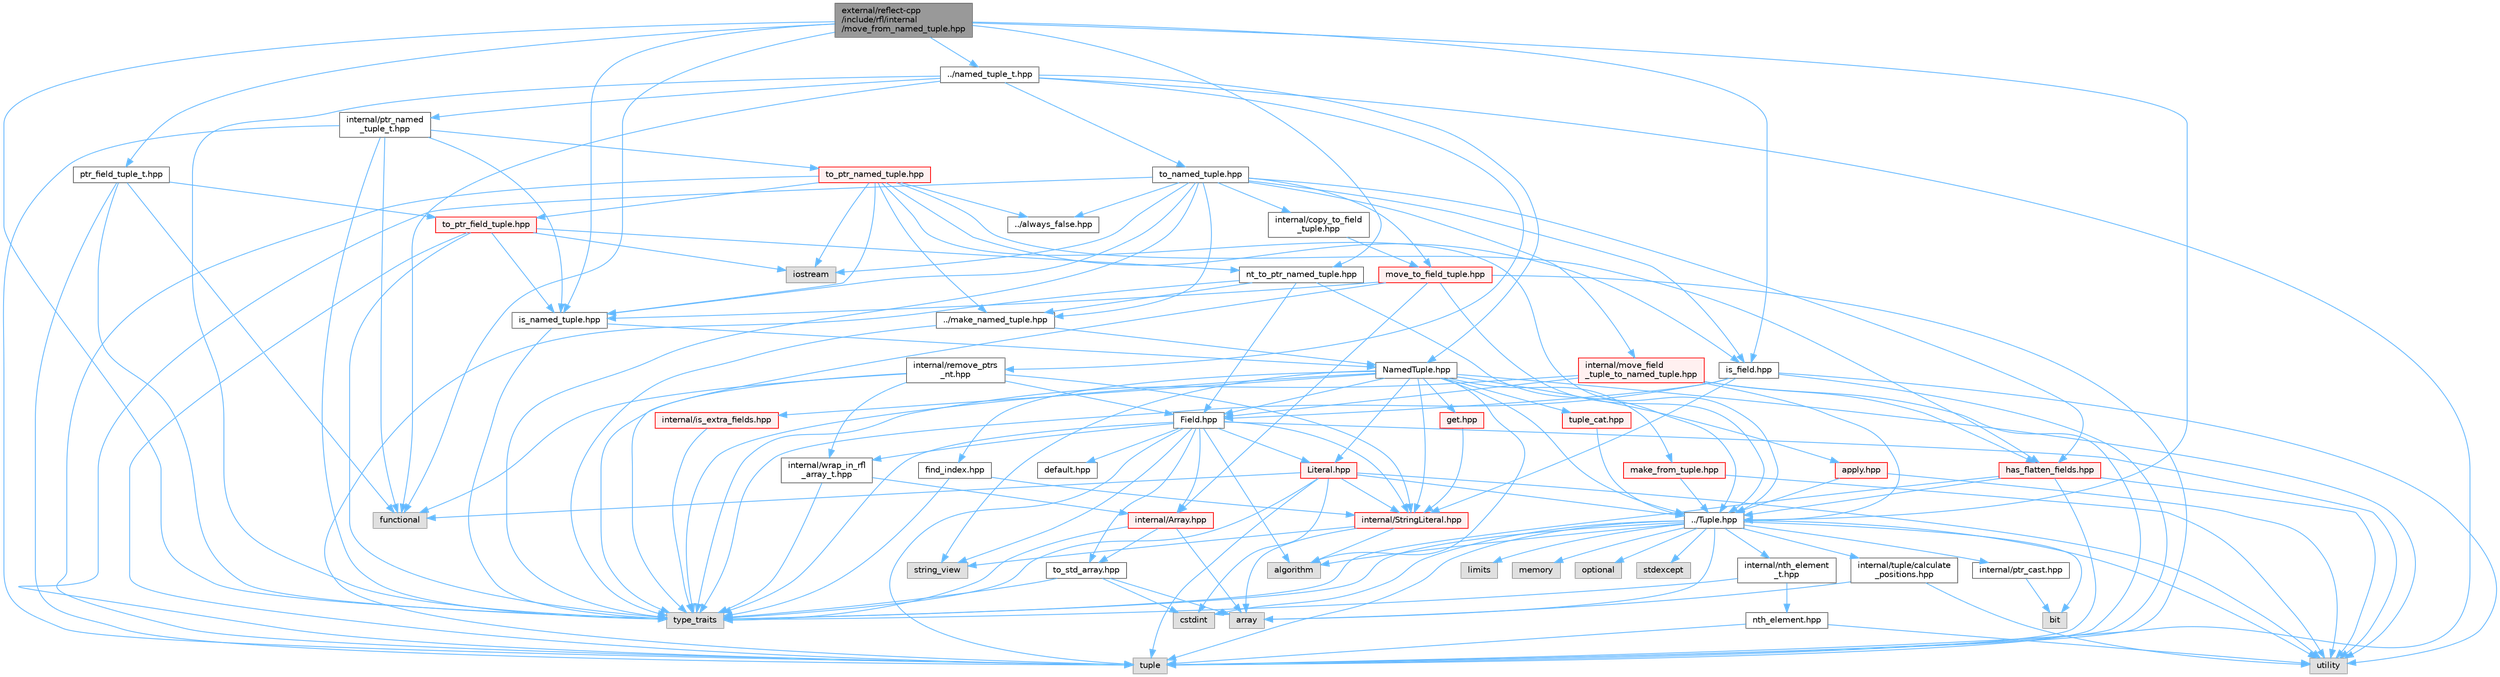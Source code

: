digraph "external/reflect-cpp/include/rfl/internal/move_from_named_tuple.hpp"
{
 // LATEX_PDF_SIZE
  bgcolor="transparent";
  edge [fontname=Helvetica,fontsize=10,labelfontname=Helvetica,labelfontsize=10];
  node [fontname=Helvetica,fontsize=10,shape=box,height=0.2,width=0.4];
  Node1 [id="Node000001",label="external/reflect-cpp\l/include/rfl/internal\l/move_from_named_tuple.hpp",height=0.2,width=0.4,color="gray40", fillcolor="grey60", style="filled", fontcolor="black",tooltip=" "];
  Node1 -> Node2 [id="edge1_Node000001_Node000002",color="steelblue1",style="solid",tooltip=" "];
  Node2 [id="Node000002",label="functional",height=0.2,width=0.4,color="grey60", fillcolor="#E0E0E0", style="filled",tooltip=" "];
  Node1 -> Node3 [id="edge2_Node000001_Node000003",color="steelblue1",style="solid",tooltip=" "];
  Node3 [id="Node000003",label="type_traits",height=0.2,width=0.4,color="grey60", fillcolor="#E0E0E0", style="filled",tooltip=" "];
  Node1 -> Node4 [id="edge3_Node000001_Node000004",color="steelblue1",style="solid",tooltip=" "];
  Node4 [id="Node000004",label="../Tuple.hpp",height=0.2,width=0.4,color="grey40", fillcolor="white", style="filled",URL="$_tuple_8hpp.html",tooltip=" "];
  Node4 -> Node5 [id="edge4_Node000004_Node000005",color="steelblue1",style="solid",tooltip=" "];
  Node5 [id="Node000005",label="algorithm",height=0.2,width=0.4,color="grey60", fillcolor="#E0E0E0", style="filled",tooltip=" "];
  Node4 -> Node6 [id="edge5_Node000004_Node000006",color="steelblue1",style="solid",tooltip=" "];
  Node6 [id="Node000006",label="array",height=0.2,width=0.4,color="grey60", fillcolor="#E0E0E0", style="filled",tooltip=" "];
  Node4 -> Node7 [id="edge6_Node000004_Node000007",color="steelblue1",style="solid",tooltip=" "];
  Node7 [id="Node000007",label="bit",height=0.2,width=0.4,color="grey60", fillcolor="#E0E0E0", style="filled",tooltip=" "];
  Node4 -> Node8 [id="edge7_Node000004_Node000008",color="steelblue1",style="solid",tooltip=" "];
  Node8 [id="Node000008",label="cstdint",height=0.2,width=0.4,color="grey60", fillcolor="#E0E0E0", style="filled",tooltip=" "];
  Node4 -> Node9 [id="edge8_Node000004_Node000009",color="steelblue1",style="solid",tooltip=" "];
  Node9 [id="Node000009",label="limits",height=0.2,width=0.4,color="grey60", fillcolor="#E0E0E0", style="filled",tooltip=" "];
  Node4 -> Node10 [id="edge9_Node000004_Node000010",color="steelblue1",style="solid",tooltip=" "];
  Node10 [id="Node000010",label="memory",height=0.2,width=0.4,color="grey60", fillcolor="#E0E0E0", style="filled",tooltip=" "];
  Node4 -> Node11 [id="edge10_Node000004_Node000011",color="steelblue1",style="solid",tooltip=" "];
  Node11 [id="Node000011",label="optional",height=0.2,width=0.4,color="grey60", fillcolor="#E0E0E0", style="filled",tooltip=" "];
  Node4 -> Node12 [id="edge11_Node000004_Node000012",color="steelblue1",style="solid",tooltip=" "];
  Node12 [id="Node000012",label="stdexcept",height=0.2,width=0.4,color="grey60", fillcolor="#E0E0E0", style="filled",tooltip=" "];
  Node4 -> Node13 [id="edge12_Node000004_Node000013",color="steelblue1",style="solid",tooltip=" "];
  Node13 [id="Node000013",label="tuple",height=0.2,width=0.4,color="grey60", fillcolor="#E0E0E0", style="filled",tooltip=" "];
  Node4 -> Node3 [id="edge13_Node000004_Node000003",color="steelblue1",style="solid",tooltip=" "];
  Node4 -> Node14 [id="edge14_Node000004_Node000014",color="steelblue1",style="solid",tooltip=" "];
  Node14 [id="Node000014",label="utility",height=0.2,width=0.4,color="grey60", fillcolor="#E0E0E0", style="filled",tooltip=" "];
  Node4 -> Node15 [id="edge15_Node000004_Node000015",color="steelblue1",style="solid",tooltip=" "];
  Node15 [id="Node000015",label="internal/nth_element\l_t.hpp",height=0.2,width=0.4,color="grey40", fillcolor="white", style="filled",URL="$nth__element__t_8hpp.html",tooltip=" "];
  Node15 -> Node3 [id="edge16_Node000015_Node000003",color="steelblue1",style="solid",tooltip=" "];
  Node15 -> Node16 [id="edge17_Node000015_Node000016",color="steelblue1",style="solid",tooltip=" "];
  Node16 [id="Node000016",label="nth_element.hpp",height=0.2,width=0.4,color="grey40", fillcolor="white", style="filled",URL="$nth__element_8hpp.html",tooltip=" "];
  Node16 -> Node13 [id="edge18_Node000016_Node000013",color="steelblue1",style="solid",tooltip=" "];
  Node16 -> Node14 [id="edge19_Node000016_Node000014",color="steelblue1",style="solid",tooltip=" "];
  Node4 -> Node17 [id="edge20_Node000004_Node000017",color="steelblue1",style="solid",tooltip=" "];
  Node17 [id="Node000017",label="internal/ptr_cast.hpp",height=0.2,width=0.4,color="grey40", fillcolor="white", style="filled",URL="$ptr__cast_8hpp.html",tooltip=" "];
  Node17 -> Node7 [id="edge21_Node000017_Node000007",color="steelblue1",style="solid",tooltip=" "];
  Node4 -> Node18 [id="edge22_Node000004_Node000018",color="steelblue1",style="solid",tooltip=" "];
  Node18 [id="Node000018",label="internal/tuple/calculate\l_positions.hpp",height=0.2,width=0.4,color="grey40", fillcolor="white", style="filled",URL="$calculate__positions_8hpp.html",tooltip=" "];
  Node18 -> Node6 [id="edge23_Node000018_Node000006",color="steelblue1",style="solid",tooltip=" "];
  Node18 -> Node14 [id="edge24_Node000018_Node000014",color="steelblue1",style="solid",tooltip=" "];
  Node1 -> Node19 [id="edge25_Node000001_Node000019",color="steelblue1",style="solid",tooltip=" "];
  Node19 [id="Node000019",label="../named_tuple_t.hpp",height=0.2,width=0.4,color="grey40", fillcolor="white", style="filled",URL="$named__tuple__t_8hpp.html",tooltip=" "];
  Node19 -> Node2 [id="edge26_Node000019_Node000002",color="steelblue1",style="solid",tooltip=" "];
  Node19 -> Node13 [id="edge27_Node000019_Node000013",color="steelblue1",style="solid",tooltip=" "];
  Node19 -> Node3 [id="edge28_Node000019_Node000003",color="steelblue1",style="solid",tooltip=" "];
  Node19 -> Node20 [id="edge29_Node000019_Node000020",color="steelblue1",style="solid",tooltip=" "];
  Node20 [id="Node000020",label="NamedTuple.hpp",height=0.2,width=0.4,color="grey40", fillcolor="white", style="filled",URL="$_named_tuple_8hpp.html",tooltip=" "];
  Node20 -> Node5 [id="edge30_Node000020_Node000005",color="steelblue1",style="solid",tooltip=" "];
  Node20 -> Node21 [id="edge31_Node000020_Node000021",color="steelblue1",style="solid",tooltip=" "];
  Node21 [id="Node000021",label="string_view",height=0.2,width=0.4,color="grey60", fillcolor="#E0E0E0", style="filled",tooltip=" "];
  Node20 -> Node3 [id="edge32_Node000020_Node000003",color="steelblue1",style="solid",tooltip=" "];
  Node20 -> Node14 [id="edge33_Node000020_Node000014",color="steelblue1",style="solid",tooltip=" "];
  Node20 -> Node22 [id="edge34_Node000020_Node000022",color="steelblue1",style="solid",tooltip=" "];
  Node22 [id="Node000022",label="Field.hpp",height=0.2,width=0.4,color="grey40", fillcolor="white", style="filled",URL="$_field_8hpp.html",tooltip=" "];
  Node22 -> Node5 [id="edge35_Node000022_Node000005",color="steelblue1",style="solid",tooltip=" "];
  Node22 -> Node21 [id="edge36_Node000022_Node000021",color="steelblue1",style="solid",tooltip=" "];
  Node22 -> Node13 [id="edge37_Node000022_Node000013",color="steelblue1",style="solid",tooltip=" "];
  Node22 -> Node3 [id="edge38_Node000022_Node000003",color="steelblue1",style="solid",tooltip=" "];
  Node22 -> Node14 [id="edge39_Node000022_Node000014",color="steelblue1",style="solid",tooltip=" "];
  Node22 -> Node23 [id="edge40_Node000022_Node000023",color="steelblue1",style="solid",tooltip=" "];
  Node23 [id="Node000023",label="Literal.hpp",height=0.2,width=0.4,color="red", fillcolor="#FFF0F0", style="filled",URL="$_literal_8hpp.html",tooltip=" "];
  Node23 -> Node8 [id="edge41_Node000023_Node000008",color="steelblue1",style="solid",tooltip=" "];
  Node23 -> Node2 [id="edge42_Node000023_Node000002",color="steelblue1",style="solid",tooltip=" "];
  Node23 -> Node13 [id="edge43_Node000023_Node000013",color="steelblue1",style="solid",tooltip=" "];
  Node23 -> Node3 [id="edge44_Node000023_Node000003",color="steelblue1",style="solid",tooltip=" "];
  Node23 -> Node14 [id="edge45_Node000023_Node000014",color="steelblue1",style="solid",tooltip=" "];
  Node23 -> Node4 [id="edge46_Node000023_Node000004",color="steelblue1",style="solid",tooltip=" "];
  Node23 -> Node30 [id="edge47_Node000023_Node000030",color="steelblue1",style="solid",tooltip=" "];
  Node30 [id="Node000030",label="internal/StringLiteral.hpp",height=0.2,width=0.4,color="red", fillcolor="#FFF0F0", style="filled",URL="$_string_literal_8hpp.html",tooltip=" "];
  Node30 -> Node5 [id="edge48_Node000030_Node000005",color="steelblue1",style="solid",tooltip=" "];
  Node30 -> Node6 [id="edge49_Node000030_Node000006",color="steelblue1",style="solid",tooltip=" "];
  Node30 -> Node21 [id="edge50_Node000030_Node000021",color="steelblue1",style="solid",tooltip=" "];
  Node22 -> Node32 [id="edge51_Node000022_Node000032",color="steelblue1",style="solid",tooltip=" "];
  Node32 [id="Node000032",label="default.hpp",height=0.2,width=0.4,color="grey40", fillcolor="white", style="filled",URL="$default_8hpp.html",tooltip=" "];
  Node22 -> Node33 [id="edge52_Node000022_Node000033",color="steelblue1",style="solid",tooltip=" "];
  Node33 [id="Node000033",label="internal/Array.hpp",height=0.2,width=0.4,color="red", fillcolor="#FFF0F0", style="filled",URL="$_array_8hpp.html",tooltip=" "];
  Node33 -> Node6 [id="edge53_Node000033_Node000006",color="steelblue1",style="solid",tooltip=" "];
  Node33 -> Node3 [id="edge54_Node000033_Node000003",color="steelblue1",style="solid",tooltip=" "];
  Node33 -> Node35 [id="edge55_Node000033_Node000035",color="steelblue1",style="solid",tooltip=" "];
  Node35 [id="Node000035",label="to_std_array.hpp",height=0.2,width=0.4,color="grey40", fillcolor="white", style="filled",URL="$to__std__array_8hpp.html",tooltip=" "];
  Node35 -> Node6 [id="edge56_Node000035_Node000006",color="steelblue1",style="solid",tooltip=" "];
  Node35 -> Node8 [id="edge57_Node000035_Node000008",color="steelblue1",style="solid",tooltip=" "];
  Node35 -> Node3 [id="edge58_Node000035_Node000003",color="steelblue1",style="solid",tooltip=" "];
  Node22 -> Node30 [id="edge59_Node000022_Node000030",color="steelblue1",style="solid",tooltip=" "];
  Node22 -> Node35 [id="edge60_Node000022_Node000035",color="steelblue1",style="solid",tooltip=" "];
  Node22 -> Node36 [id="edge61_Node000022_Node000036",color="steelblue1",style="solid",tooltip=" "];
  Node36 [id="Node000036",label="internal/wrap_in_rfl\l_array_t.hpp",height=0.2,width=0.4,color="grey40", fillcolor="white", style="filled",URL="$wrap__in__rfl__array__t_8hpp.html",tooltip=" "];
  Node36 -> Node3 [id="edge62_Node000036_Node000003",color="steelblue1",style="solid",tooltip=" "];
  Node36 -> Node33 [id="edge63_Node000036_Node000033",color="steelblue1",style="solid",tooltip=" "];
  Node20 -> Node23 [id="edge64_Node000020_Node000023",color="steelblue1",style="solid",tooltip=" "];
  Node20 -> Node4 [id="edge65_Node000020_Node000004",color="steelblue1",style="solid",tooltip=" "];
  Node20 -> Node37 [id="edge66_Node000020_Node000037",color="steelblue1",style="solid",tooltip=" "];
  Node37 [id="Node000037",label="apply.hpp",height=0.2,width=0.4,color="red", fillcolor="#FFF0F0", style="filled",URL="$apply_8hpp.html",tooltip=" "];
  Node37 -> Node14 [id="edge67_Node000037_Node000014",color="steelblue1",style="solid",tooltip=" "];
  Node37 -> Node4 [id="edge68_Node000037_Node000004",color="steelblue1",style="solid",tooltip=" "];
  Node20 -> Node39 [id="edge69_Node000020_Node000039",color="steelblue1",style="solid",tooltip=" "];
  Node39 [id="Node000039",label="get.hpp",height=0.2,width=0.4,color="red", fillcolor="#FFF0F0", style="filled",URL="$get_8hpp.html",tooltip=" "];
  Node39 -> Node30 [id="edge70_Node000039_Node000030",color="steelblue1",style="solid",tooltip=" "];
  Node20 -> Node30 [id="edge71_Node000020_Node000030",color="steelblue1",style="solid",tooltip=" "];
  Node20 -> Node42 [id="edge72_Node000020_Node000042",color="steelblue1",style="solid",tooltip=" "];
  Node42 [id="Node000042",label="find_index.hpp",height=0.2,width=0.4,color="grey40", fillcolor="white", style="filled",URL="$find__index_8hpp.html",tooltip=" "];
  Node42 -> Node3 [id="edge73_Node000042_Node000003",color="steelblue1",style="solid",tooltip=" "];
  Node42 -> Node30 [id="edge74_Node000042_Node000030",color="steelblue1",style="solid",tooltip=" "];
  Node20 -> Node43 [id="edge75_Node000020_Node000043",color="steelblue1",style="solid",tooltip=" "];
  Node43 [id="Node000043",label="internal/is_extra_fields.hpp",height=0.2,width=0.4,color="red", fillcolor="#FFF0F0", style="filled",URL="$is__extra__fields_8hpp.html",tooltip=" "];
  Node43 -> Node3 [id="edge76_Node000043_Node000003",color="steelblue1",style="solid",tooltip=" "];
  Node20 -> Node46 [id="edge77_Node000020_Node000046",color="steelblue1",style="solid",tooltip=" "];
  Node46 [id="Node000046",label="make_from_tuple.hpp",height=0.2,width=0.4,color="red", fillcolor="#FFF0F0", style="filled",URL="$make__from__tuple_8hpp.html",tooltip=" "];
  Node46 -> Node14 [id="edge78_Node000046_Node000014",color="steelblue1",style="solid",tooltip=" "];
  Node46 -> Node4 [id="edge79_Node000046_Node000004",color="steelblue1",style="solid",tooltip=" "];
  Node20 -> Node48 [id="edge80_Node000020_Node000048",color="steelblue1",style="solid",tooltip=" "];
  Node48 [id="Node000048",label="tuple_cat.hpp",height=0.2,width=0.4,color="red", fillcolor="#FFF0F0", style="filled",URL="$tuple__cat_8hpp.html",tooltip=" "];
  Node48 -> Node4 [id="edge81_Node000048_Node000004",color="steelblue1",style="solid",tooltip=" "];
  Node19 -> Node50 [id="edge82_Node000019_Node000050",color="steelblue1",style="solid",tooltip=" "];
  Node50 [id="Node000050",label="internal/ptr_named\l_tuple_t.hpp",height=0.2,width=0.4,color="grey40", fillcolor="white", style="filled",URL="$ptr__named__tuple__t_8hpp.html",tooltip=" "];
  Node50 -> Node2 [id="edge83_Node000050_Node000002",color="steelblue1",style="solid",tooltip=" "];
  Node50 -> Node13 [id="edge84_Node000050_Node000013",color="steelblue1",style="solid",tooltip=" "];
  Node50 -> Node3 [id="edge85_Node000050_Node000003",color="steelblue1",style="solid",tooltip=" "];
  Node50 -> Node51 [id="edge86_Node000050_Node000051",color="steelblue1",style="solid",tooltip=" "];
  Node51 [id="Node000051",label="is_named_tuple.hpp",height=0.2,width=0.4,color="grey40", fillcolor="white", style="filled",URL="$is__named__tuple_8hpp.html",tooltip=" "];
  Node51 -> Node3 [id="edge87_Node000051_Node000003",color="steelblue1",style="solid",tooltip=" "];
  Node51 -> Node20 [id="edge88_Node000051_Node000020",color="steelblue1",style="solid",tooltip=" "];
  Node50 -> Node52 [id="edge89_Node000050_Node000052",color="steelblue1",style="solid",tooltip=" "];
  Node52 [id="Node000052",label="to_ptr_named_tuple.hpp",height=0.2,width=0.4,color="red", fillcolor="#FFF0F0", style="filled",URL="$to__ptr__named__tuple_8hpp.html",tooltip=" "];
  Node52 -> Node28 [id="edge90_Node000052_Node000028",color="steelblue1",style="solid",tooltip=" "];
  Node28 [id="Node000028",label="iostream",height=0.2,width=0.4,color="grey60", fillcolor="#E0E0E0", style="filled",tooltip=" "];
  Node52 -> Node13 [id="edge91_Node000052_Node000013",color="steelblue1",style="solid",tooltip=" "];
  Node52 -> Node4 [id="edge92_Node000052_Node000004",color="steelblue1",style="solid",tooltip=" "];
  Node52 -> Node53 [id="edge93_Node000052_Node000053",color="steelblue1",style="solid",tooltip=" "];
  Node53 [id="Node000053",label="../always_false.hpp",height=0.2,width=0.4,color="grey40", fillcolor="white", style="filled",URL="$always__false_8hpp.html",tooltip=" "];
  Node52 -> Node63 [id="edge94_Node000052_Node000063",color="steelblue1",style="solid",tooltip=" "];
  Node63 [id="Node000063",label="../make_named_tuple.hpp",height=0.2,width=0.4,color="grey40", fillcolor="white", style="filled",URL="$make__named__tuple_8hpp.html",tooltip=" "];
  Node63 -> Node3 [id="edge95_Node000063_Node000003",color="steelblue1",style="solid",tooltip=" "];
  Node63 -> Node20 [id="edge96_Node000063_Node000020",color="steelblue1",style="solid",tooltip=" "];
  Node52 -> Node73 [id="edge97_Node000052_Node000073",color="steelblue1",style="solid",tooltip=" "];
  Node73 [id="Node000073",label="has_flatten_fields.hpp",height=0.2,width=0.4,color="red", fillcolor="#FFF0F0", style="filled",URL="$has__flatten__fields_8hpp.html",tooltip=" "];
  Node73 -> Node13 [id="edge98_Node000073_Node000013",color="steelblue1",style="solid",tooltip=" "];
  Node73 -> Node3 [id="edge99_Node000073_Node000003",color="steelblue1",style="solid",tooltip=" "];
  Node73 -> Node14 [id="edge100_Node000073_Node000014",color="steelblue1",style="solid",tooltip=" "];
  Node73 -> Node4 [id="edge101_Node000073_Node000004",color="steelblue1",style="solid",tooltip=" "];
  Node52 -> Node68 [id="edge102_Node000052_Node000068",color="steelblue1",style="solid",tooltip=" "];
  Node68 [id="Node000068",label="is_field.hpp",height=0.2,width=0.4,color="grey40", fillcolor="white", style="filled",URL="$is__field_8hpp.html",tooltip=" "];
  Node68 -> Node13 [id="edge103_Node000068_Node000013",color="steelblue1",style="solid",tooltip=" "];
  Node68 -> Node3 [id="edge104_Node000068_Node000003",color="steelblue1",style="solid",tooltip=" "];
  Node68 -> Node14 [id="edge105_Node000068_Node000014",color="steelblue1",style="solid",tooltip=" "];
  Node68 -> Node22 [id="edge106_Node000068_Node000022",color="steelblue1",style="solid",tooltip=" "];
  Node68 -> Node30 [id="edge107_Node000068_Node000030",color="steelblue1",style="solid",tooltip=" "];
  Node52 -> Node51 [id="edge108_Node000052_Node000051",color="steelblue1",style="solid",tooltip=" "];
  Node52 -> Node76 [id="edge109_Node000052_Node000076",color="steelblue1",style="solid",tooltip=" "];
  Node76 [id="Node000076",label="to_ptr_field_tuple.hpp",height=0.2,width=0.4,color="red", fillcolor="#FFF0F0", style="filled",URL="$to__ptr__field__tuple_8hpp.html",tooltip=" "];
  Node76 -> Node28 [id="edge110_Node000076_Node000028",color="steelblue1",style="solid",tooltip=" "];
  Node76 -> Node13 [id="edge111_Node000076_Node000013",color="steelblue1",style="solid",tooltip=" "];
  Node76 -> Node3 [id="edge112_Node000076_Node000003",color="steelblue1",style="solid",tooltip=" "];
  Node76 -> Node51 [id="edge113_Node000076_Node000051",color="steelblue1",style="solid",tooltip=" "];
  Node76 -> Node77 [id="edge114_Node000076_Node000077",color="steelblue1",style="solid",tooltip=" "];
  Node77 [id="Node000077",label="nt_to_ptr_named_tuple.hpp",height=0.2,width=0.4,color="grey40", fillcolor="white", style="filled",URL="$nt__to__ptr__named__tuple_8hpp.html",tooltip=" "];
  Node77 -> Node13 [id="edge115_Node000077_Node000013",color="steelblue1",style="solid",tooltip=" "];
  Node77 -> Node22 [id="edge116_Node000077_Node000022",color="steelblue1",style="solid",tooltip=" "];
  Node77 -> Node4 [id="edge117_Node000077_Node000004",color="steelblue1",style="solid",tooltip=" "];
  Node77 -> Node63 [id="edge118_Node000077_Node000063",color="steelblue1",style="solid",tooltip=" "];
  Node19 -> Node81 [id="edge119_Node000019_Node000081",color="steelblue1",style="solid",tooltip=" "];
  Node81 [id="Node000081",label="internal/remove_ptrs\l_nt.hpp",height=0.2,width=0.4,color="grey40", fillcolor="white", style="filled",URL="$remove__ptrs__nt_8hpp.html",tooltip=" "];
  Node81 -> Node2 [id="edge120_Node000081_Node000002",color="steelblue1",style="solid",tooltip=" "];
  Node81 -> Node3 [id="edge121_Node000081_Node000003",color="steelblue1",style="solid",tooltip=" "];
  Node81 -> Node22 [id="edge122_Node000081_Node000022",color="steelblue1",style="solid",tooltip=" "];
  Node81 -> Node30 [id="edge123_Node000081_Node000030",color="steelblue1",style="solid",tooltip=" "];
  Node81 -> Node36 [id="edge124_Node000081_Node000036",color="steelblue1",style="solid",tooltip=" "];
  Node19 -> Node82 [id="edge125_Node000019_Node000082",color="steelblue1",style="solid",tooltip=" "];
  Node82 [id="Node000082",label="to_named_tuple.hpp",height=0.2,width=0.4,color="grey40", fillcolor="white", style="filled",URL="$to__named__tuple_8hpp.html",tooltip=" "];
  Node82 -> Node28 [id="edge126_Node000082_Node000028",color="steelblue1",style="solid",tooltip=" "];
  Node82 -> Node13 [id="edge127_Node000082_Node000013",color="steelblue1",style="solid",tooltip=" "];
  Node82 -> Node3 [id="edge128_Node000082_Node000003",color="steelblue1",style="solid",tooltip=" "];
  Node82 -> Node53 [id="edge129_Node000082_Node000053",color="steelblue1",style="solid",tooltip=" "];
  Node82 -> Node83 [id="edge130_Node000082_Node000083",color="steelblue1",style="solid",tooltip=" "];
  Node83 [id="Node000083",label="internal/copy_to_field\l_tuple.hpp",height=0.2,width=0.4,color="grey40", fillcolor="white", style="filled",URL="$copy__to__field__tuple_8hpp.html",tooltip=" "];
  Node83 -> Node84 [id="edge131_Node000083_Node000084",color="steelblue1",style="solid",tooltip=" "];
  Node84 [id="Node000084",label="move_to_field_tuple.hpp",height=0.2,width=0.4,color="red", fillcolor="#FFF0F0", style="filled",URL="$move__to__field__tuple_8hpp.html",tooltip=" "];
  Node84 -> Node13 [id="edge132_Node000084_Node000013",color="steelblue1",style="solid",tooltip=" "];
  Node84 -> Node3 [id="edge133_Node000084_Node000003",color="steelblue1",style="solid",tooltip=" "];
  Node84 -> Node4 [id="edge134_Node000084_Node000004",color="steelblue1",style="solid",tooltip=" "];
  Node84 -> Node33 [id="edge135_Node000084_Node000033",color="steelblue1",style="solid",tooltip=" "];
  Node84 -> Node51 [id="edge136_Node000084_Node000051",color="steelblue1",style="solid",tooltip=" "];
  Node82 -> Node73 [id="edge137_Node000082_Node000073",color="steelblue1",style="solid",tooltip=" "];
  Node82 -> Node68 [id="edge138_Node000082_Node000068",color="steelblue1",style="solid",tooltip=" "];
  Node82 -> Node51 [id="edge139_Node000082_Node000051",color="steelblue1",style="solid",tooltip=" "];
  Node82 -> Node85 [id="edge140_Node000082_Node000085",color="steelblue1",style="solid",tooltip=" "];
  Node85 [id="Node000085",label="internal/move_field\l_tuple_to_named_tuple.hpp",height=0.2,width=0.4,color="red", fillcolor="#FFF0F0", style="filled",URL="$move__field__tuple__to__named__tuple_8hpp.html",tooltip=" "];
  Node85 -> Node13 [id="edge141_Node000085_Node000013",color="steelblue1",style="solid",tooltip=" "];
  Node85 -> Node3 [id="edge142_Node000085_Node000003",color="steelblue1",style="solid",tooltip=" "];
  Node85 -> Node22 [id="edge143_Node000085_Node000022",color="steelblue1",style="solid",tooltip=" "];
  Node85 -> Node4 [id="edge144_Node000085_Node000004",color="steelblue1",style="solid",tooltip=" "];
  Node85 -> Node73 [id="edge145_Node000085_Node000073",color="steelblue1",style="solid",tooltip=" "];
  Node82 -> Node84 [id="edge146_Node000082_Node000084",color="steelblue1",style="solid",tooltip=" "];
  Node82 -> Node63 [id="edge147_Node000082_Node000063",color="steelblue1",style="solid",tooltip=" "];
  Node1 -> Node68 [id="edge148_Node000001_Node000068",color="steelblue1",style="solid",tooltip=" "];
  Node1 -> Node51 [id="edge149_Node000001_Node000051",color="steelblue1",style="solid",tooltip=" "];
  Node1 -> Node77 [id="edge150_Node000001_Node000077",color="steelblue1",style="solid",tooltip=" "];
  Node1 -> Node87 [id="edge151_Node000001_Node000087",color="steelblue1",style="solid",tooltip=" "];
  Node87 [id="Node000087",label="ptr_field_tuple_t.hpp",height=0.2,width=0.4,color="grey40", fillcolor="white", style="filled",URL="$ptr__field__tuple__t_8hpp.html",tooltip=" "];
  Node87 -> Node2 [id="edge152_Node000087_Node000002",color="steelblue1",style="solid",tooltip=" "];
  Node87 -> Node13 [id="edge153_Node000087_Node000013",color="steelblue1",style="solid",tooltip=" "];
  Node87 -> Node3 [id="edge154_Node000087_Node000003",color="steelblue1",style="solid",tooltip=" "];
  Node87 -> Node76 [id="edge155_Node000087_Node000076",color="steelblue1",style="solid",tooltip=" "];
}
